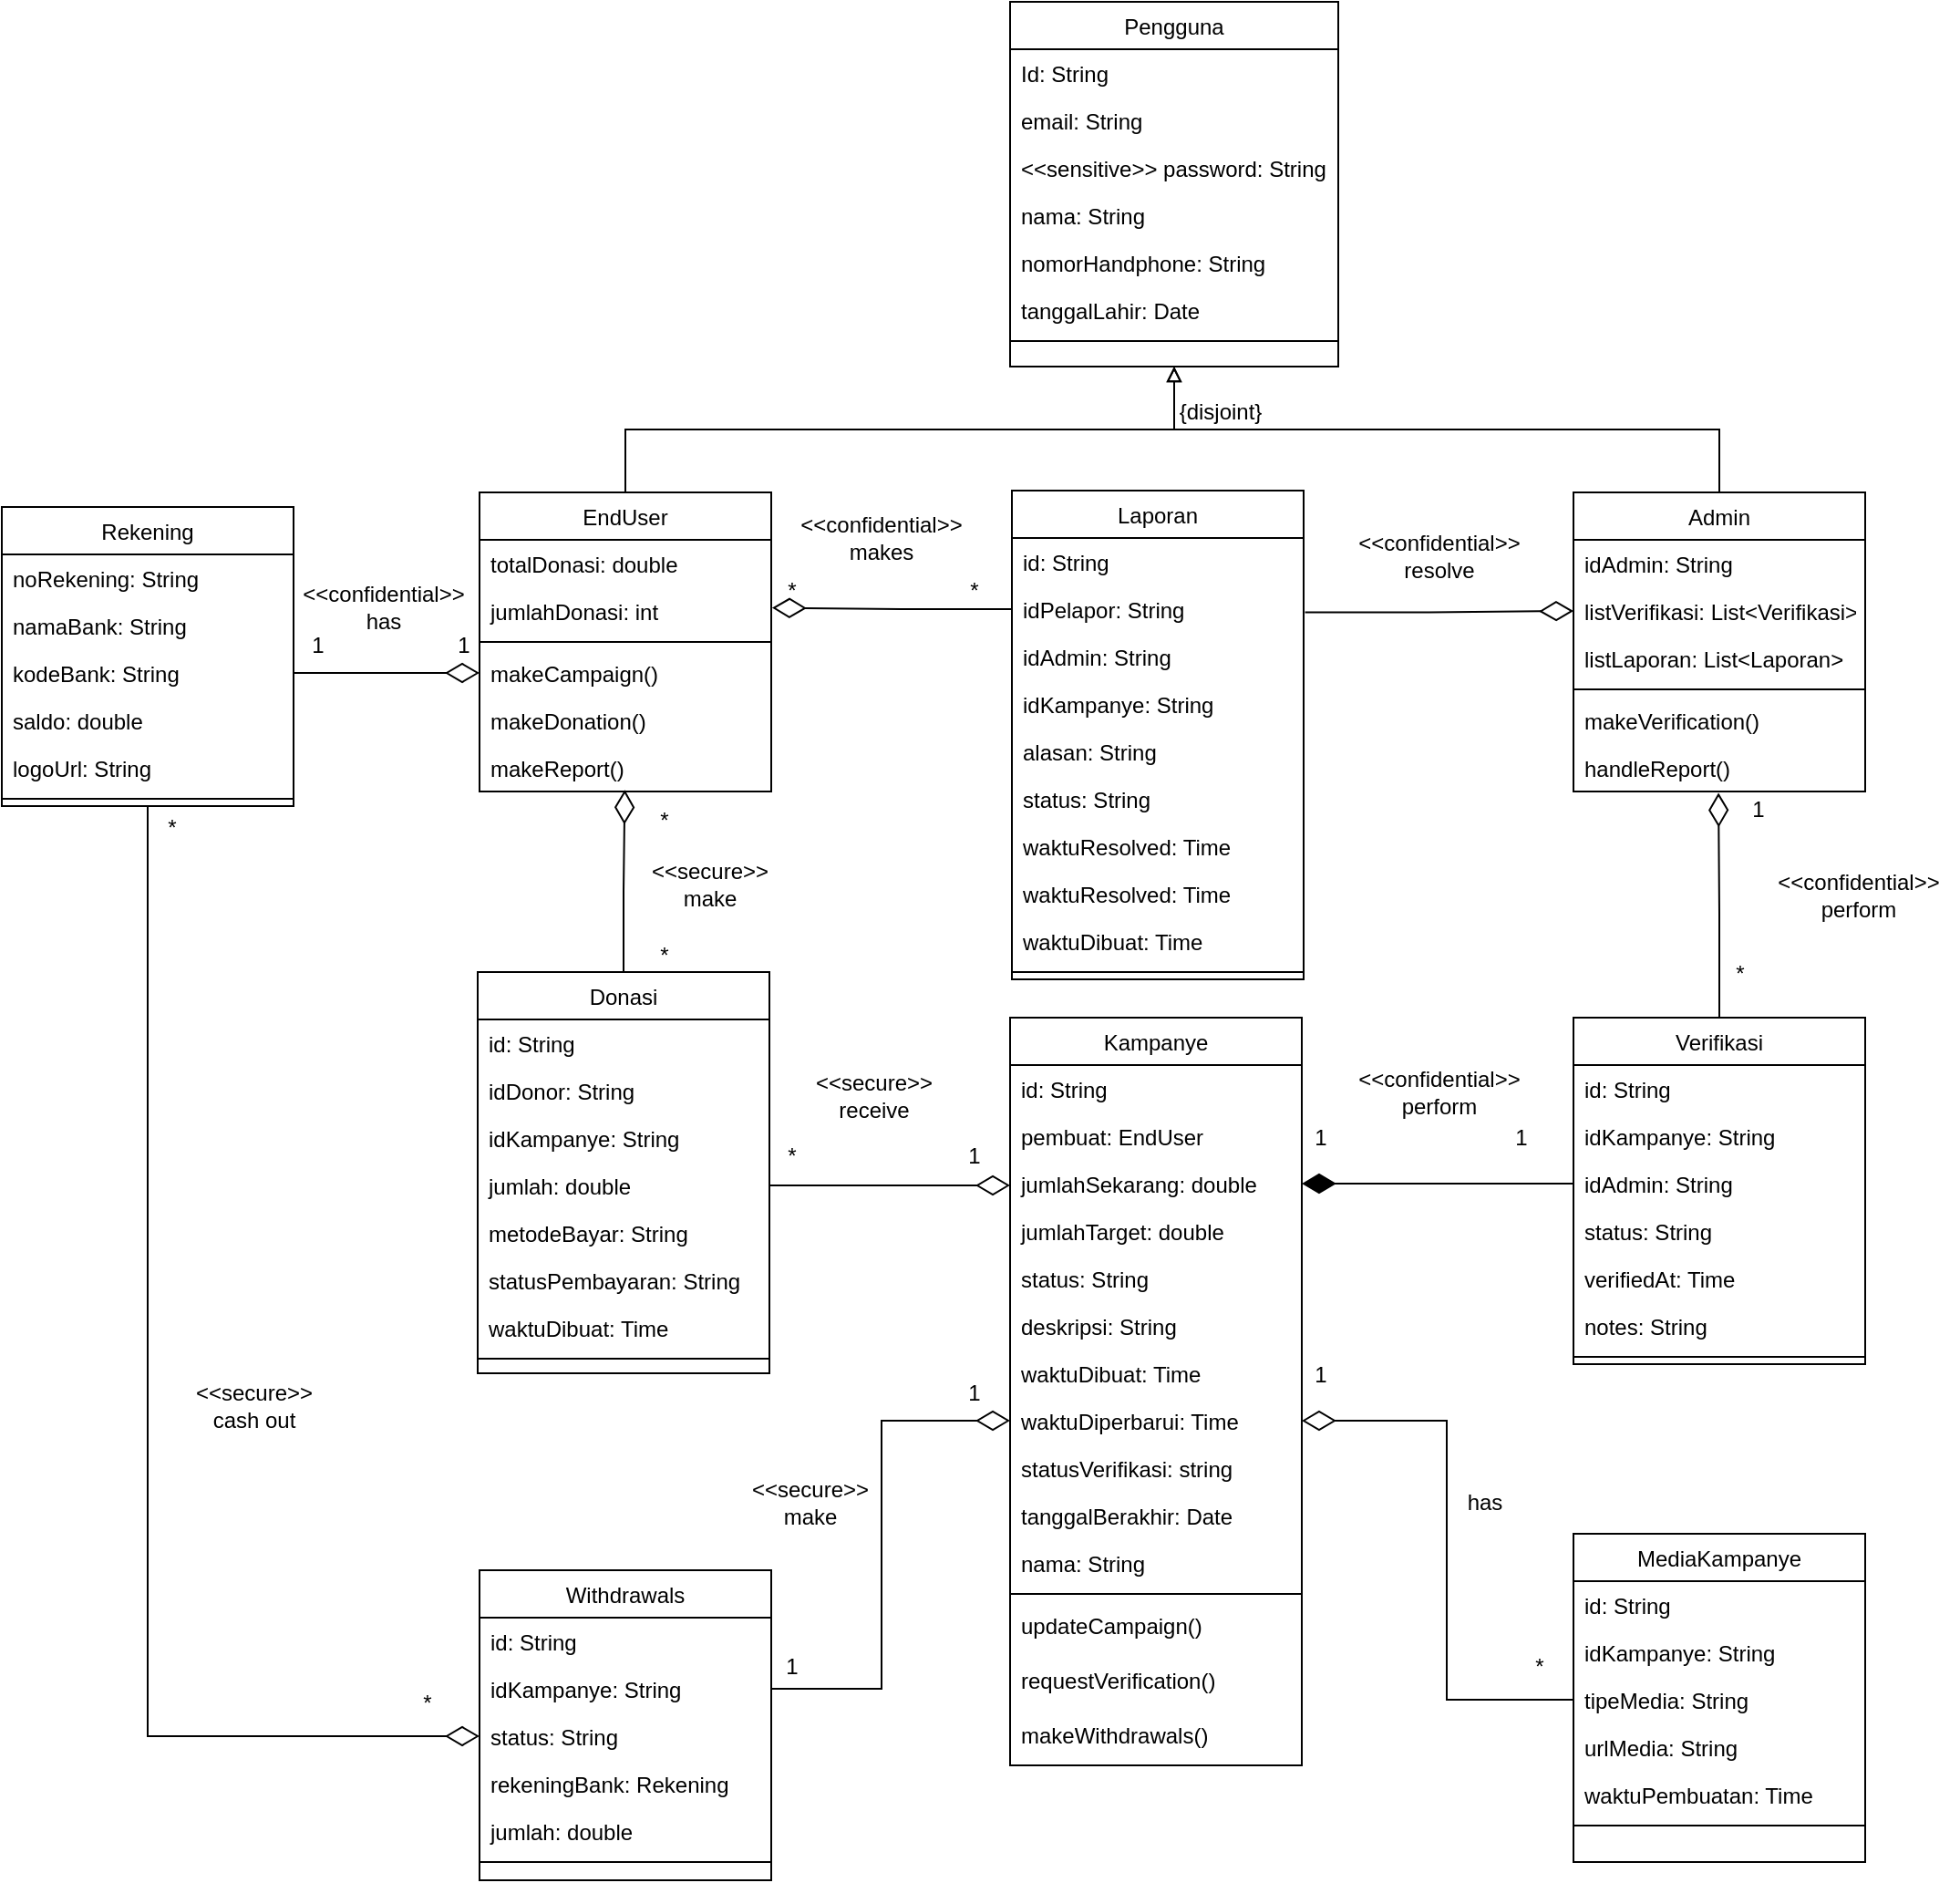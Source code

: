 <mxfile version="26.0.16">
  <diagram id="C5RBs43oDa-KdzZeNtuy" name="Page-1">
    <mxGraphModel dx="836" dy="483" grid="1" gridSize="10" guides="1" tooltips="1" connect="1" arrows="1" fold="1" page="1" pageScale="1" pageWidth="827" pageHeight="1169" math="0" shadow="0">
      <root>
        <mxCell id="WIyWlLk6GJQsqaUBKTNV-0" />
        <mxCell id="WIyWlLk6GJQsqaUBKTNV-1" parent="WIyWlLk6GJQsqaUBKTNV-0" />
        <mxCell id="zkfFHV4jXpPFQw0GAbJ--0" value="Pengguna" style="swimlane;fontStyle=0;align=center;verticalAlign=top;childLayout=stackLayout;horizontal=1;startSize=26;horizontalStack=0;resizeParent=1;resizeLast=0;collapsible=1;marginBottom=0;rounded=0;shadow=0;strokeWidth=1;" parent="WIyWlLk6GJQsqaUBKTNV-1" vertex="1">
          <mxGeometry x="730" y="60" width="180" height="200" as="geometry">
            <mxRectangle x="230" y="140" width="160" height="26" as="alternateBounds" />
          </mxGeometry>
        </mxCell>
        <mxCell id="zkfFHV4jXpPFQw0GAbJ--1" value="Id: String" style="text;align=left;verticalAlign=top;spacingLeft=4;spacingRight=4;overflow=hidden;rotatable=0;points=[[0,0.5],[1,0.5]];portConstraint=eastwest;" parent="zkfFHV4jXpPFQw0GAbJ--0" vertex="1">
          <mxGeometry y="26" width="180" height="26" as="geometry" />
        </mxCell>
        <mxCell id="zkfFHV4jXpPFQw0GAbJ--2" value="email: String" style="text;align=left;verticalAlign=top;spacingLeft=4;spacingRight=4;overflow=hidden;rotatable=0;points=[[0,0.5],[1,0.5]];portConstraint=eastwest;rounded=0;shadow=0;html=0;" parent="zkfFHV4jXpPFQw0GAbJ--0" vertex="1">
          <mxGeometry y="52" width="180" height="26" as="geometry" />
        </mxCell>
        <mxCell id="W11gWloC2pDR27S2d4ZD-0" value="&lt;&lt;sensitive&gt;&gt; password: String" style="text;align=left;verticalAlign=top;spacingLeft=4;spacingRight=4;overflow=hidden;rotatable=0;points=[[0,0.5],[1,0.5]];portConstraint=eastwest;rounded=0;shadow=0;html=0;" parent="zkfFHV4jXpPFQw0GAbJ--0" vertex="1">
          <mxGeometry y="78" width="180" height="26" as="geometry" />
        </mxCell>
        <mxCell id="W11gWloC2pDR27S2d4ZD-3" value="nama: String" style="text;align=left;verticalAlign=top;spacingLeft=4;spacingRight=4;overflow=hidden;rotatable=0;points=[[0,0.5],[1,0.5]];portConstraint=eastwest;rounded=0;shadow=0;html=0;" parent="zkfFHV4jXpPFQw0GAbJ--0" vertex="1">
          <mxGeometry y="104" width="180" height="26" as="geometry" />
        </mxCell>
        <mxCell id="zkfFHV4jXpPFQw0GAbJ--3" value="nomorHandphone: String" style="text;align=left;verticalAlign=top;spacingLeft=4;spacingRight=4;overflow=hidden;rotatable=0;points=[[0,0.5],[1,0.5]];portConstraint=eastwest;rounded=0;shadow=0;html=0;" parent="zkfFHV4jXpPFQw0GAbJ--0" vertex="1">
          <mxGeometry y="130" width="180" height="26" as="geometry" />
        </mxCell>
        <mxCell id="W11gWloC2pDR27S2d4ZD-4" value="tanggalLahir: Date" style="text;align=left;verticalAlign=top;spacingLeft=4;spacingRight=4;overflow=hidden;rotatable=0;points=[[0,0.5],[1,0.5]];portConstraint=eastwest;rounded=0;shadow=0;html=0;" parent="zkfFHV4jXpPFQw0GAbJ--0" vertex="1">
          <mxGeometry y="156" width="180" height="26" as="geometry" />
        </mxCell>
        <mxCell id="zkfFHV4jXpPFQw0GAbJ--4" value="" style="line;html=1;strokeWidth=1;align=left;verticalAlign=middle;spacingTop=-1;spacingLeft=3;spacingRight=3;rotatable=0;labelPosition=right;points=[];portConstraint=eastwest;" parent="zkfFHV4jXpPFQw0GAbJ--0" vertex="1">
          <mxGeometry y="182" width="180" height="8" as="geometry" />
        </mxCell>
        <mxCell id="zkfFHV4jXpPFQw0GAbJ--6" value="Donasi" style="swimlane;fontStyle=0;align=center;verticalAlign=top;childLayout=stackLayout;horizontal=1;startSize=26;horizontalStack=0;resizeParent=1;resizeLast=0;collapsible=1;marginBottom=0;rounded=0;shadow=0;strokeWidth=1;" parent="WIyWlLk6GJQsqaUBKTNV-1" vertex="1">
          <mxGeometry x="438" y="592" width="160" height="220" as="geometry">
            <mxRectangle x="130" y="380" width="160" height="26" as="alternateBounds" />
          </mxGeometry>
        </mxCell>
        <mxCell id="zkfFHV4jXpPFQw0GAbJ--7" value="id: String" style="text;align=left;verticalAlign=top;spacingLeft=4;spacingRight=4;overflow=hidden;rotatable=0;points=[[0,0.5],[1,0.5]];portConstraint=eastwest;" parent="zkfFHV4jXpPFQw0GAbJ--6" vertex="1">
          <mxGeometry y="26" width="160" height="26" as="geometry" />
        </mxCell>
        <mxCell id="W11gWloC2pDR27S2d4ZD-19" value="idDonor: String" style="text;align=left;verticalAlign=top;spacingLeft=4;spacingRight=4;overflow=hidden;rotatable=0;points=[[0,0.5],[1,0.5]];portConstraint=eastwest;" parent="zkfFHV4jXpPFQw0GAbJ--6" vertex="1">
          <mxGeometry y="52" width="160" height="26" as="geometry" />
        </mxCell>
        <mxCell id="W11gWloC2pDR27S2d4ZD-18" value="idKampanye: String" style="text;align=left;verticalAlign=top;spacingLeft=4;spacingRight=4;overflow=hidden;rotatable=0;points=[[0,0.5],[1,0.5]];portConstraint=eastwest;" parent="zkfFHV4jXpPFQw0GAbJ--6" vertex="1">
          <mxGeometry y="78" width="160" height="26" as="geometry" />
        </mxCell>
        <mxCell id="W11gWloC2pDR27S2d4ZD-17" value="jumlah: double" style="text;align=left;verticalAlign=top;spacingLeft=4;spacingRight=4;overflow=hidden;rotatable=0;points=[[0,0.5],[1,0.5]];portConstraint=eastwest;" parent="zkfFHV4jXpPFQw0GAbJ--6" vertex="1">
          <mxGeometry y="104" width="160" height="26" as="geometry" />
        </mxCell>
        <mxCell id="W11gWloC2pDR27S2d4ZD-16" value="metodeBayar: String" style="text;align=left;verticalAlign=top;spacingLeft=4;spacingRight=4;overflow=hidden;rotatable=0;points=[[0,0.5],[1,0.5]];portConstraint=eastwest;" parent="zkfFHV4jXpPFQw0GAbJ--6" vertex="1">
          <mxGeometry y="130" width="160" height="26" as="geometry" />
        </mxCell>
        <mxCell id="W11gWloC2pDR27S2d4ZD-15" value="statusPembayaran: String" style="text;align=left;verticalAlign=top;spacingLeft=4;spacingRight=4;overflow=hidden;rotatable=0;points=[[0,0.5],[1,0.5]];portConstraint=eastwest;" parent="zkfFHV4jXpPFQw0GAbJ--6" vertex="1">
          <mxGeometry y="156" width="160" height="26" as="geometry" />
        </mxCell>
        <mxCell id="W11gWloC2pDR27S2d4ZD-21" value="waktuDibuat: Time" style="text;align=left;verticalAlign=top;spacingLeft=4;spacingRight=4;overflow=hidden;rotatable=0;points=[[0,0.5],[1,0.5]];portConstraint=eastwest;" parent="zkfFHV4jXpPFQw0GAbJ--6" vertex="1">
          <mxGeometry y="182" width="160" height="26" as="geometry" />
        </mxCell>
        <mxCell id="zkfFHV4jXpPFQw0GAbJ--9" value="" style="line;html=1;strokeWidth=1;align=left;verticalAlign=middle;spacingTop=-1;spacingLeft=3;spacingRight=3;rotatable=0;labelPosition=right;points=[];portConstraint=eastwest;" parent="zkfFHV4jXpPFQw0GAbJ--6" vertex="1">
          <mxGeometry y="208" width="160" height="8" as="geometry" />
        </mxCell>
        <mxCell id="zkfFHV4jXpPFQw0GAbJ--13" value="MediaKampanye" style="swimlane;fontStyle=0;align=center;verticalAlign=top;childLayout=stackLayout;horizontal=1;startSize=26;horizontalStack=0;resizeParent=1;resizeLast=0;collapsible=1;marginBottom=0;rounded=0;shadow=0;strokeWidth=1;" parent="WIyWlLk6GJQsqaUBKTNV-1" vertex="1">
          <mxGeometry x="1039" y="900" width="160" height="180" as="geometry">
            <mxRectangle x="340" y="380" width="170" height="26" as="alternateBounds" />
          </mxGeometry>
        </mxCell>
        <mxCell id="zkfFHV4jXpPFQw0GAbJ--14" value="id: String" style="text;align=left;verticalAlign=top;spacingLeft=4;spacingRight=4;overflow=hidden;rotatable=0;points=[[0,0.5],[1,0.5]];portConstraint=eastwest;" parent="zkfFHV4jXpPFQw0GAbJ--13" vertex="1">
          <mxGeometry y="26" width="160" height="26" as="geometry" />
        </mxCell>
        <mxCell id="Jpe8M2atPtf28JF5sJ96-32" value="idKampanye: String" style="text;align=left;verticalAlign=top;spacingLeft=4;spacingRight=4;overflow=hidden;rotatable=0;points=[[0,0.5],[1,0.5]];portConstraint=eastwest;" vertex="1" parent="zkfFHV4jXpPFQw0GAbJ--13">
          <mxGeometry y="52" width="160" height="26" as="geometry" />
        </mxCell>
        <mxCell id="Jpe8M2atPtf28JF5sJ96-31" value="tipeMedia: String" style="text;align=left;verticalAlign=top;spacingLeft=4;spacingRight=4;overflow=hidden;rotatable=0;points=[[0,0.5],[1,0.5]];portConstraint=eastwest;" vertex="1" parent="zkfFHV4jXpPFQw0GAbJ--13">
          <mxGeometry y="78" width="160" height="26" as="geometry" />
        </mxCell>
        <mxCell id="Jpe8M2atPtf28JF5sJ96-30" value="urlMedia: String" style="text;align=left;verticalAlign=top;spacingLeft=4;spacingRight=4;overflow=hidden;rotatable=0;points=[[0,0.5],[1,0.5]];portConstraint=eastwest;" vertex="1" parent="zkfFHV4jXpPFQw0GAbJ--13">
          <mxGeometry y="104" width="160" height="26" as="geometry" />
        </mxCell>
        <mxCell id="Jpe8M2atPtf28JF5sJ96-33" value="waktuPembuatan: Time" style="text;align=left;verticalAlign=top;spacingLeft=4;spacingRight=4;overflow=hidden;rotatable=0;points=[[0,0.5],[1,0.5]];portConstraint=eastwest;" vertex="1" parent="zkfFHV4jXpPFQw0GAbJ--13">
          <mxGeometry y="130" width="160" height="26" as="geometry" />
        </mxCell>
        <mxCell id="zkfFHV4jXpPFQw0GAbJ--15" value="" style="line;html=1;strokeWidth=1;align=left;verticalAlign=middle;spacingTop=-1;spacingLeft=3;spacingRight=3;rotatable=0;labelPosition=right;points=[];portConstraint=eastwest;" parent="zkfFHV4jXpPFQw0GAbJ--13" vertex="1">
          <mxGeometry y="156" width="160" height="8" as="geometry" />
        </mxCell>
        <mxCell id="zkfFHV4jXpPFQw0GAbJ--17" value="Kampanye" style="swimlane;fontStyle=0;align=center;verticalAlign=top;childLayout=stackLayout;horizontal=1;startSize=26;horizontalStack=0;resizeParent=1;resizeLast=0;collapsible=1;marginBottom=0;rounded=0;shadow=0;strokeWidth=1;" parent="WIyWlLk6GJQsqaUBKTNV-1" vertex="1">
          <mxGeometry x="730" y="617" width="160" height="410" as="geometry">
            <mxRectangle x="550" y="140" width="160" height="26" as="alternateBounds" />
          </mxGeometry>
        </mxCell>
        <mxCell id="zkfFHV4jXpPFQw0GAbJ--18" value="id: String" style="text;align=left;verticalAlign=top;spacingLeft=4;spacingRight=4;overflow=hidden;rotatable=0;points=[[0,0.5],[1,0.5]];portConstraint=eastwest;" parent="zkfFHV4jXpPFQw0GAbJ--17" vertex="1">
          <mxGeometry y="26" width="160" height="26" as="geometry" />
        </mxCell>
        <mxCell id="zkfFHV4jXpPFQw0GAbJ--19" value="pembuat: EndUser" style="text;align=left;verticalAlign=top;spacingLeft=4;spacingRight=4;overflow=hidden;rotatable=0;points=[[0,0.5],[1,0.5]];portConstraint=eastwest;rounded=0;shadow=0;html=0;" parent="zkfFHV4jXpPFQw0GAbJ--17" vertex="1">
          <mxGeometry y="52" width="160" height="26" as="geometry" />
        </mxCell>
        <mxCell id="zkfFHV4jXpPFQw0GAbJ--20" value="jumlahSekarang: double" style="text;align=left;verticalAlign=top;spacingLeft=4;spacingRight=4;overflow=hidden;rotatable=0;points=[[0,0.5],[1,0.5]];portConstraint=eastwest;rounded=0;shadow=0;html=0;" parent="zkfFHV4jXpPFQw0GAbJ--17" vertex="1">
          <mxGeometry y="78" width="160" height="26" as="geometry" />
        </mxCell>
        <mxCell id="zkfFHV4jXpPFQw0GAbJ--21" value="jumlahTarget: double" style="text;align=left;verticalAlign=top;spacingLeft=4;spacingRight=4;overflow=hidden;rotatable=0;points=[[0,0.5],[1,0.5]];portConstraint=eastwest;rounded=0;shadow=0;html=0;" parent="zkfFHV4jXpPFQw0GAbJ--17" vertex="1">
          <mxGeometry y="104" width="160" height="26" as="geometry" />
        </mxCell>
        <mxCell id="zkfFHV4jXpPFQw0GAbJ--22" value="status: String" style="text;align=left;verticalAlign=top;spacingLeft=4;spacingRight=4;overflow=hidden;rotatable=0;points=[[0,0.5],[1,0.5]];portConstraint=eastwest;rounded=0;shadow=0;html=0;" parent="zkfFHV4jXpPFQw0GAbJ--17" vertex="1">
          <mxGeometry y="130" width="160" height="26" as="geometry" />
        </mxCell>
        <mxCell id="W11gWloC2pDR27S2d4ZD-11" value="deskripsi: String" style="text;align=left;verticalAlign=top;spacingLeft=4;spacingRight=4;overflow=hidden;rotatable=0;points=[[0,0.5],[1,0.5]];portConstraint=eastwest;rounded=0;shadow=0;html=0;" parent="zkfFHV4jXpPFQw0GAbJ--17" vertex="1">
          <mxGeometry y="156" width="160" height="26" as="geometry" />
        </mxCell>
        <mxCell id="W11gWloC2pDR27S2d4ZD-10" value="waktuDibuat: Time" style="text;align=left;verticalAlign=top;spacingLeft=4;spacingRight=4;overflow=hidden;rotatable=0;points=[[0,0.5],[1,0.5]];portConstraint=eastwest;rounded=0;shadow=0;html=0;" parent="zkfFHV4jXpPFQw0GAbJ--17" vertex="1">
          <mxGeometry y="182" width="160" height="26" as="geometry" />
        </mxCell>
        <mxCell id="W11gWloC2pDR27S2d4ZD-9" value="waktuDiperbarui: Time" style="text;align=left;verticalAlign=top;spacingLeft=4;spacingRight=4;overflow=hidden;rotatable=0;points=[[0,0.5],[1,0.5]];portConstraint=eastwest;rounded=0;shadow=0;html=0;" parent="zkfFHV4jXpPFQw0GAbJ--17" vertex="1">
          <mxGeometry y="208" width="160" height="26" as="geometry" />
        </mxCell>
        <mxCell id="W11gWloC2pDR27S2d4ZD-8" value="statusVerifikasi: string" style="text;align=left;verticalAlign=top;spacingLeft=4;spacingRight=4;overflow=hidden;rotatable=0;points=[[0,0.5],[1,0.5]];portConstraint=eastwest;rounded=0;shadow=0;html=0;" parent="zkfFHV4jXpPFQw0GAbJ--17" vertex="1">
          <mxGeometry y="234" width="160" height="26" as="geometry" />
        </mxCell>
        <mxCell id="W11gWloC2pDR27S2d4ZD-7" value="tanggalBerakhir: Date" style="text;align=left;verticalAlign=top;spacingLeft=4;spacingRight=4;overflow=hidden;rotatable=0;points=[[0,0.5],[1,0.5]];portConstraint=eastwest;rounded=0;shadow=0;html=0;" parent="zkfFHV4jXpPFQw0GAbJ--17" vertex="1">
          <mxGeometry y="260" width="160" height="26" as="geometry" />
        </mxCell>
        <mxCell id="W11gWloC2pDR27S2d4ZD-14" value="nama: String" style="text;align=left;verticalAlign=top;spacingLeft=4;spacingRight=4;overflow=hidden;rotatable=0;points=[[0,0.5],[1,0.5]];portConstraint=eastwest;rounded=0;shadow=0;html=0;" parent="zkfFHV4jXpPFQw0GAbJ--17" vertex="1">
          <mxGeometry y="286" width="160" height="26" as="geometry" />
        </mxCell>
        <mxCell id="zkfFHV4jXpPFQw0GAbJ--23" value="" style="line;html=1;strokeWidth=1;align=left;verticalAlign=middle;spacingTop=-1;spacingLeft=3;spacingRight=3;rotatable=0;labelPosition=right;points=[];portConstraint=eastwest;" parent="zkfFHV4jXpPFQw0GAbJ--17" vertex="1">
          <mxGeometry y="312" width="160" height="8" as="geometry" />
        </mxCell>
        <mxCell id="Jpe8M2atPtf28JF5sJ96-27" value="updateCampaign()" style="text;align=left;verticalAlign=top;spacingLeft=4;spacingRight=4;overflow=hidden;rotatable=0;points=[[0,0.5],[1,0.5]];portConstraint=eastwest;rounded=0;shadow=0;html=0;" vertex="1" parent="zkfFHV4jXpPFQw0GAbJ--17">
          <mxGeometry y="320" width="160" height="30" as="geometry" />
        </mxCell>
        <mxCell id="Jpe8M2atPtf28JF5sJ96-35" value="requestVerification()" style="text;align=left;verticalAlign=top;spacingLeft=4;spacingRight=4;overflow=hidden;rotatable=0;points=[[0,0.5],[1,0.5]];portConstraint=eastwest;rounded=0;shadow=0;html=0;" vertex="1" parent="zkfFHV4jXpPFQw0GAbJ--17">
          <mxGeometry y="350" width="160" height="30" as="geometry" />
        </mxCell>
        <mxCell id="Jpe8M2atPtf28JF5sJ96-37" value="makeWithdrawals()" style="text;align=left;verticalAlign=top;spacingLeft=4;spacingRight=4;overflow=hidden;rotatable=0;points=[[0,0.5],[1,0.5]];portConstraint=eastwest;rounded=0;shadow=0;html=0;" vertex="1" parent="zkfFHV4jXpPFQw0GAbJ--17">
          <mxGeometry y="380" width="160" height="30" as="geometry" />
        </mxCell>
        <mxCell id="8-90kRSlDzndkWrGnrJO-0" value="Laporan" style="swimlane;fontStyle=0;align=center;verticalAlign=top;childLayout=stackLayout;horizontal=1;startSize=26;horizontalStack=0;resizeParent=1;resizeLast=0;collapsible=1;marginBottom=0;rounded=0;shadow=0;strokeWidth=1;" parent="WIyWlLk6GJQsqaUBKTNV-1" vertex="1">
          <mxGeometry x="731" y="328" width="160" height="268" as="geometry">
            <mxRectangle x="340" y="380" width="170" height="26" as="alternateBounds" />
          </mxGeometry>
        </mxCell>
        <mxCell id="8-90kRSlDzndkWrGnrJO-1" value="id: String" style="text;align=left;verticalAlign=top;spacingLeft=4;spacingRight=4;overflow=hidden;rotatable=0;points=[[0,0.5],[1,0.5]];portConstraint=eastwest;" parent="8-90kRSlDzndkWrGnrJO-0" vertex="1">
          <mxGeometry y="26" width="160" height="26" as="geometry" />
        </mxCell>
        <mxCell id="Jpe8M2atPtf28JF5sJ96-24" value="idPelapor: String" style="text;align=left;verticalAlign=top;spacingLeft=4;spacingRight=4;overflow=hidden;rotatable=0;points=[[0,0.5],[1,0.5]];portConstraint=eastwest;" vertex="1" parent="8-90kRSlDzndkWrGnrJO-0">
          <mxGeometry y="52" width="160" height="26" as="geometry" />
        </mxCell>
        <mxCell id="Jpe8M2atPtf28JF5sJ96-23" value="idAdmin: String" style="text;align=left;verticalAlign=top;spacingLeft=4;spacingRight=4;overflow=hidden;rotatable=0;points=[[0,0.5],[1,0.5]];portConstraint=eastwest;" vertex="1" parent="8-90kRSlDzndkWrGnrJO-0">
          <mxGeometry y="78" width="160" height="26" as="geometry" />
        </mxCell>
        <mxCell id="Jpe8M2atPtf28JF5sJ96-22" value="idKampanye: String" style="text;align=left;verticalAlign=top;spacingLeft=4;spacingRight=4;overflow=hidden;rotatable=0;points=[[0,0.5],[1,0.5]];portConstraint=eastwest;" vertex="1" parent="8-90kRSlDzndkWrGnrJO-0">
          <mxGeometry y="104" width="160" height="26" as="geometry" />
        </mxCell>
        <mxCell id="Jpe8M2atPtf28JF5sJ96-18" value="alasan: String" style="text;align=left;verticalAlign=top;spacingLeft=4;spacingRight=4;overflow=hidden;rotatable=0;points=[[0,0.5],[1,0.5]];portConstraint=eastwest;" vertex="1" parent="8-90kRSlDzndkWrGnrJO-0">
          <mxGeometry y="130" width="160" height="26" as="geometry" />
        </mxCell>
        <mxCell id="Jpe8M2atPtf28JF5sJ96-21" value="status: String" style="text;align=left;verticalAlign=top;spacingLeft=4;spacingRight=4;overflow=hidden;rotatable=0;points=[[0,0.5],[1,0.5]];portConstraint=eastwest;" vertex="1" parent="8-90kRSlDzndkWrGnrJO-0">
          <mxGeometry y="156" width="160" height="26" as="geometry" />
        </mxCell>
        <mxCell id="Jpe8M2atPtf28JF5sJ96-78" value="waktuResolved: Time" style="text;align=left;verticalAlign=top;spacingLeft=4;spacingRight=4;overflow=hidden;rotatable=0;points=[[0,0.5],[1,0.5]];portConstraint=eastwest;" vertex="1" parent="8-90kRSlDzndkWrGnrJO-0">
          <mxGeometry y="182" width="160" height="26" as="geometry" />
        </mxCell>
        <mxCell id="Jpe8M2atPtf28JF5sJ96-20" value="waktuResolved: Time" style="text;align=left;verticalAlign=top;spacingLeft=4;spacingRight=4;overflow=hidden;rotatable=0;points=[[0,0.5],[1,0.5]];portConstraint=eastwest;" vertex="1" parent="8-90kRSlDzndkWrGnrJO-0">
          <mxGeometry y="208" width="160" height="26" as="geometry" />
        </mxCell>
        <mxCell id="Jpe8M2atPtf28JF5sJ96-19" value="waktuDibuat: Time" style="text;align=left;verticalAlign=top;spacingLeft=4;spacingRight=4;overflow=hidden;rotatable=0;points=[[0,0.5],[1,0.5]];portConstraint=eastwest;" vertex="1" parent="8-90kRSlDzndkWrGnrJO-0">
          <mxGeometry y="234" width="160" height="26" as="geometry" />
        </mxCell>
        <mxCell id="8-90kRSlDzndkWrGnrJO-2" value="" style="line;html=1;strokeWidth=1;align=left;verticalAlign=middle;spacingTop=-1;spacingLeft=3;spacingRight=3;rotatable=0;labelPosition=right;points=[];portConstraint=eastwest;" parent="8-90kRSlDzndkWrGnrJO-0" vertex="1">
          <mxGeometry y="260" width="160" height="8" as="geometry" />
        </mxCell>
        <mxCell id="8-90kRSlDzndkWrGnrJO-6" value="Rekening" style="swimlane;fontStyle=0;align=center;verticalAlign=top;childLayout=stackLayout;horizontal=1;startSize=26;horizontalStack=0;resizeParent=1;resizeLast=0;collapsible=1;marginBottom=0;rounded=0;shadow=0;strokeWidth=1;" parent="WIyWlLk6GJQsqaUBKTNV-1" vertex="1">
          <mxGeometry x="177" y="337" width="160" height="164" as="geometry">
            <mxRectangle x="340" y="380" width="170" height="26" as="alternateBounds" />
          </mxGeometry>
        </mxCell>
        <mxCell id="8-90kRSlDzndkWrGnrJO-7" value="noRekening: String" style="text;align=left;verticalAlign=top;spacingLeft=4;spacingRight=4;overflow=hidden;rotatable=0;points=[[0,0.5],[1,0.5]];portConstraint=eastwest;" parent="8-90kRSlDzndkWrGnrJO-6" vertex="1">
          <mxGeometry y="26" width="160" height="26" as="geometry" />
        </mxCell>
        <mxCell id="Jpe8M2atPtf28JF5sJ96-51" value="namaBank: String" style="text;align=left;verticalAlign=top;spacingLeft=4;spacingRight=4;overflow=hidden;rotatable=0;points=[[0,0.5],[1,0.5]];portConstraint=eastwest;" vertex="1" parent="8-90kRSlDzndkWrGnrJO-6">
          <mxGeometry y="52" width="160" height="26" as="geometry" />
        </mxCell>
        <mxCell id="Jpe8M2atPtf28JF5sJ96-50" value="kodeBank: String" style="text;align=left;verticalAlign=top;spacingLeft=4;spacingRight=4;overflow=hidden;rotatable=0;points=[[0,0.5],[1,0.5]];portConstraint=eastwest;" vertex="1" parent="8-90kRSlDzndkWrGnrJO-6">
          <mxGeometry y="78" width="160" height="26" as="geometry" />
        </mxCell>
        <mxCell id="Jpe8M2atPtf28JF5sJ96-89" value="saldo: double" style="text;align=left;verticalAlign=top;spacingLeft=4;spacingRight=4;overflow=hidden;rotatable=0;points=[[0,0.5],[1,0.5]];portConstraint=eastwest;" vertex="1" parent="8-90kRSlDzndkWrGnrJO-6">
          <mxGeometry y="104" width="160" height="26" as="geometry" />
        </mxCell>
        <mxCell id="Jpe8M2atPtf28JF5sJ96-52" value="logoUrl: String" style="text;align=left;verticalAlign=top;spacingLeft=4;spacingRight=4;overflow=hidden;rotatable=0;points=[[0,0.5],[1,0.5]];portConstraint=eastwest;" vertex="1" parent="8-90kRSlDzndkWrGnrJO-6">
          <mxGeometry y="130" width="160" height="26" as="geometry" />
        </mxCell>
        <mxCell id="8-90kRSlDzndkWrGnrJO-8" value="" style="line;html=1;strokeWidth=1;align=left;verticalAlign=middle;spacingTop=-1;spacingLeft=3;spacingRight=3;rotatable=0;labelPosition=right;points=[];portConstraint=eastwest;" parent="8-90kRSlDzndkWrGnrJO-6" vertex="1">
          <mxGeometry y="156" width="160" height="8" as="geometry" />
        </mxCell>
        <mxCell id="Jpe8M2atPtf28JF5sJ96-53" style="edgeStyle=orthogonalEdgeStyle;rounded=0;orthogonalLoop=1;jettySize=auto;html=1;exitX=0.5;exitY=0;exitDx=0;exitDy=0;entryX=0.5;entryY=1;entryDx=0;entryDy=0;endArrow=block;endFill=0;" edge="1" parent="WIyWlLk6GJQsqaUBKTNV-1" source="Jpe8M2atPtf28JF5sJ96-1" target="zkfFHV4jXpPFQw0GAbJ--0">
          <mxGeometry relative="1" as="geometry" />
        </mxCell>
        <mxCell id="Jpe8M2atPtf28JF5sJ96-1" value="EndUser" style="swimlane;fontStyle=0;align=center;verticalAlign=top;childLayout=stackLayout;horizontal=1;startSize=26;horizontalStack=0;resizeParent=1;resizeLast=0;collapsible=1;marginBottom=0;rounded=0;shadow=0;strokeWidth=1;" vertex="1" parent="WIyWlLk6GJQsqaUBKTNV-1">
          <mxGeometry x="439" y="329" width="160" height="164" as="geometry">
            <mxRectangle x="230" y="140" width="160" height="26" as="alternateBounds" />
          </mxGeometry>
        </mxCell>
        <mxCell id="Jpe8M2atPtf28JF5sJ96-2" value="totalDonasi: double" style="text;align=left;verticalAlign=top;spacingLeft=4;spacingRight=4;overflow=hidden;rotatable=0;points=[[0,0.5],[1,0.5]];portConstraint=eastwest;" vertex="1" parent="Jpe8M2atPtf28JF5sJ96-1">
          <mxGeometry y="26" width="160" height="26" as="geometry" />
        </mxCell>
        <mxCell id="Jpe8M2atPtf28JF5sJ96-3" value="jumlahDonasi: int" style="text;align=left;verticalAlign=top;spacingLeft=4;spacingRight=4;overflow=hidden;rotatable=0;points=[[0,0.5],[1,0.5]];portConstraint=eastwest;rounded=0;shadow=0;html=0;" vertex="1" parent="Jpe8M2atPtf28JF5sJ96-1">
          <mxGeometry y="52" width="160" height="26" as="geometry" />
        </mxCell>
        <mxCell id="Jpe8M2atPtf28JF5sJ96-8" value="" style="line;html=1;strokeWidth=1;align=left;verticalAlign=middle;spacingTop=-1;spacingLeft=3;spacingRight=3;rotatable=0;labelPosition=right;points=[];portConstraint=eastwest;" vertex="1" parent="Jpe8M2atPtf28JF5sJ96-1">
          <mxGeometry y="78" width="160" height="8" as="geometry" />
        </mxCell>
        <mxCell id="Jpe8M2atPtf28JF5sJ96-9" value="makeCampaign()&#xa;" style="text;align=left;verticalAlign=top;spacingLeft=4;spacingRight=4;overflow=hidden;rotatable=0;points=[[0,0.5],[1,0.5]];portConstraint=eastwest;" vertex="1" parent="Jpe8M2atPtf28JF5sJ96-1">
          <mxGeometry y="86" width="160" height="26" as="geometry" />
        </mxCell>
        <mxCell id="Jpe8M2atPtf28JF5sJ96-10" value="makeDonation()" style="text;align=left;verticalAlign=top;spacingLeft=4;spacingRight=4;overflow=hidden;rotatable=0;points=[[0,0.5],[1,0.5]];portConstraint=eastwest;" vertex="1" parent="Jpe8M2atPtf28JF5sJ96-1">
          <mxGeometry y="112" width="160" height="26" as="geometry" />
        </mxCell>
        <mxCell id="Jpe8M2atPtf28JF5sJ96-29" value="makeReport()" style="text;align=left;verticalAlign=top;spacingLeft=4;spacingRight=4;overflow=hidden;rotatable=0;points=[[0,0.5],[1,0.5]];portConstraint=eastwest;" vertex="1" parent="Jpe8M2atPtf28JF5sJ96-1">
          <mxGeometry y="138" width="160" height="26" as="geometry" />
        </mxCell>
        <mxCell id="Jpe8M2atPtf28JF5sJ96-54" style="edgeStyle=orthogonalEdgeStyle;rounded=0;orthogonalLoop=1;jettySize=auto;html=1;exitX=0.5;exitY=0;exitDx=0;exitDy=0;endArrow=block;endFill=0;entryX=0.5;entryY=1;entryDx=0;entryDy=0;" edge="1" parent="WIyWlLk6GJQsqaUBKTNV-1" source="Jpe8M2atPtf28JF5sJ96-11" target="zkfFHV4jXpPFQw0GAbJ--0">
          <mxGeometry relative="1" as="geometry">
            <mxPoint x="810.0" y="260" as="targetPoint" />
          </mxGeometry>
        </mxCell>
        <mxCell id="Jpe8M2atPtf28JF5sJ96-11" value="Admin" style="swimlane;fontStyle=0;align=center;verticalAlign=top;childLayout=stackLayout;horizontal=1;startSize=26;horizontalStack=0;resizeParent=1;resizeLast=0;collapsible=1;marginBottom=0;rounded=0;shadow=0;strokeWidth=1;" vertex="1" parent="WIyWlLk6GJQsqaUBKTNV-1">
          <mxGeometry x="1039" y="329" width="160" height="164" as="geometry">
            <mxRectangle x="230" y="140" width="160" height="26" as="alternateBounds" />
          </mxGeometry>
        </mxCell>
        <mxCell id="Jpe8M2atPtf28JF5sJ96-12" value="idAdmin: String" style="text;align=left;verticalAlign=top;spacingLeft=4;spacingRight=4;overflow=hidden;rotatable=0;points=[[0,0.5],[1,0.5]];portConstraint=eastwest;" vertex="1" parent="Jpe8M2atPtf28JF5sJ96-11">
          <mxGeometry y="26" width="160" height="26" as="geometry" />
        </mxCell>
        <mxCell id="Jpe8M2atPtf28JF5sJ96-13" value="listVerifikasi: List&lt;Verifikasi&gt;" style="text;align=left;verticalAlign=top;spacingLeft=4;spacingRight=4;overflow=hidden;rotatable=0;points=[[0,0.5],[1,0.5]];portConstraint=eastwest;rounded=0;shadow=0;html=0;" vertex="1" parent="Jpe8M2atPtf28JF5sJ96-11">
          <mxGeometry y="52" width="160" height="26" as="geometry" />
        </mxCell>
        <mxCell id="Jpe8M2atPtf28JF5sJ96-17" value="listLaporan: List&lt;Laporan&gt;" style="text;align=left;verticalAlign=top;spacingLeft=4;spacingRight=4;overflow=hidden;rotatable=0;points=[[0,0.5],[1,0.5]];portConstraint=eastwest;rounded=0;shadow=0;html=0;" vertex="1" parent="Jpe8M2atPtf28JF5sJ96-11">
          <mxGeometry y="78" width="160" height="26" as="geometry" />
        </mxCell>
        <mxCell id="Jpe8M2atPtf28JF5sJ96-14" value="" style="line;html=1;strokeWidth=1;align=left;verticalAlign=middle;spacingTop=-1;spacingLeft=3;spacingRight=3;rotatable=0;labelPosition=right;points=[];portConstraint=eastwest;" vertex="1" parent="Jpe8M2atPtf28JF5sJ96-11">
          <mxGeometry y="104" width="160" height="8" as="geometry" />
        </mxCell>
        <mxCell id="Jpe8M2atPtf28JF5sJ96-15" value="makeVerification()&#xa;" style="text;align=left;verticalAlign=top;spacingLeft=4;spacingRight=4;overflow=hidden;rotatable=0;points=[[0,0.5],[1,0.5]];portConstraint=eastwest;" vertex="1" parent="Jpe8M2atPtf28JF5sJ96-11">
          <mxGeometry y="112" width="160" height="26" as="geometry" />
        </mxCell>
        <mxCell id="Jpe8M2atPtf28JF5sJ96-16" value="handleReport()" style="text;align=left;verticalAlign=top;spacingLeft=4;spacingRight=4;overflow=hidden;rotatable=0;points=[[0,0.5],[1,0.5]];portConstraint=eastwest;" vertex="1" parent="Jpe8M2atPtf28JF5sJ96-11">
          <mxGeometry y="138" width="160" height="26" as="geometry" />
        </mxCell>
        <mxCell id="Jpe8M2atPtf28JF5sJ96-38" value="Withdrawals" style="swimlane;fontStyle=0;align=center;verticalAlign=top;childLayout=stackLayout;horizontal=1;startSize=26;horizontalStack=0;resizeParent=1;resizeLast=0;collapsible=1;marginBottom=0;rounded=0;shadow=0;strokeWidth=1;" vertex="1" parent="WIyWlLk6GJQsqaUBKTNV-1">
          <mxGeometry x="439" y="920" width="160" height="170" as="geometry">
            <mxRectangle x="340" y="380" width="170" height="26" as="alternateBounds" />
          </mxGeometry>
        </mxCell>
        <mxCell id="Jpe8M2atPtf28JF5sJ96-39" value="id: String" style="text;align=left;verticalAlign=top;spacingLeft=4;spacingRight=4;overflow=hidden;rotatable=0;points=[[0,0.5],[1,0.5]];portConstraint=eastwest;" vertex="1" parent="Jpe8M2atPtf28JF5sJ96-38">
          <mxGeometry y="26" width="160" height="26" as="geometry" />
        </mxCell>
        <mxCell id="Jpe8M2atPtf28JF5sJ96-40" value="idKampanye: String" style="text;align=left;verticalAlign=top;spacingLeft=4;spacingRight=4;overflow=hidden;rotatable=0;points=[[0,0.5],[1,0.5]];portConstraint=eastwest;" vertex="1" parent="Jpe8M2atPtf28JF5sJ96-38">
          <mxGeometry y="52" width="160" height="26" as="geometry" />
        </mxCell>
        <mxCell id="Jpe8M2atPtf28JF5sJ96-41" value="status: String" style="text;align=left;verticalAlign=top;spacingLeft=4;spacingRight=4;overflow=hidden;rotatable=0;points=[[0,0.5],[1,0.5]];portConstraint=eastwest;" vertex="1" parent="Jpe8M2atPtf28JF5sJ96-38">
          <mxGeometry y="78" width="160" height="26" as="geometry" />
        </mxCell>
        <mxCell id="Jpe8M2atPtf28JF5sJ96-43" value="rekeningBank: Rekening" style="text;align=left;verticalAlign=top;spacingLeft=4;spacingRight=4;overflow=hidden;rotatable=0;points=[[0,0.5],[1,0.5]];portConstraint=eastwest;" vertex="1" parent="Jpe8M2atPtf28JF5sJ96-38">
          <mxGeometry y="104" width="160" height="26" as="geometry" />
        </mxCell>
        <mxCell id="Jpe8M2atPtf28JF5sJ96-42" value="jumlah: double" style="text;align=left;verticalAlign=top;spacingLeft=4;spacingRight=4;overflow=hidden;rotatable=0;points=[[0,0.5],[1,0.5]];portConstraint=eastwest;" vertex="1" parent="Jpe8M2atPtf28JF5sJ96-38">
          <mxGeometry y="130" width="160" height="26" as="geometry" />
        </mxCell>
        <mxCell id="Jpe8M2atPtf28JF5sJ96-45" value="" style="line;html=1;strokeWidth=1;align=left;verticalAlign=middle;spacingTop=-1;spacingLeft=3;spacingRight=3;rotatable=0;labelPosition=right;points=[];portConstraint=eastwest;" vertex="1" parent="Jpe8M2atPtf28JF5sJ96-38">
          <mxGeometry y="156" width="160" height="8" as="geometry" />
        </mxCell>
        <mxCell id="Jpe8M2atPtf28JF5sJ96-55" value="Verifikasi" style="swimlane;fontStyle=0;align=center;verticalAlign=top;childLayout=stackLayout;horizontal=1;startSize=26;horizontalStack=0;resizeParent=1;resizeLast=0;collapsible=1;marginBottom=0;rounded=0;shadow=0;strokeWidth=1;" vertex="1" parent="WIyWlLk6GJQsqaUBKTNV-1">
          <mxGeometry x="1039" y="617" width="160" height="190" as="geometry">
            <mxRectangle x="340" y="380" width="170" height="26" as="alternateBounds" />
          </mxGeometry>
        </mxCell>
        <mxCell id="Jpe8M2atPtf28JF5sJ96-56" value="id: String" style="text;align=left;verticalAlign=top;spacingLeft=4;spacingRight=4;overflow=hidden;rotatable=0;points=[[0,0.5],[1,0.5]];portConstraint=eastwest;" vertex="1" parent="Jpe8M2atPtf28JF5sJ96-55">
          <mxGeometry y="26" width="160" height="26" as="geometry" />
        </mxCell>
        <mxCell id="Jpe8M2atPtf28JF5sJ96-57" value="idKampanye: String" style="text;align=left;verticalAlign=top;spacingLeft=4;spacingRight=4;overflow=hidden;rotatable=0;points=[[0,0.5],[1,0.5]];portConstraint=eastwest;" vertex="1" parent="Jpe8M2atPtf28JF5sJ96-55">
          <mxGeometry y="52" width="160" height="26" as="geometry" />
        </mxCell>
        <mxCell id="Jpe8M2atPtf28JF5sJ96-58" value="idAdmin: String" style="text;align=left;verticalAlign=top;spacingLeft=4;spacingRight=4;overflow=hidden;rotatable=0;points=[[0,0.5],[1,0.5]];portConstraint=eastwest;" vertex="1" parent="Jpe8M2atPtf28JF5sJ96-55">
          <mxGeometry y="78" width="160" height="26" as="geometry" />
        </mxCell>
        <mxCell id="Jpe8M2atPtf28JF5sJ96-59" value="status: String" style="text;align=left;verticalAlign=top;spacingLeft=4;spacingRight=4;overflow=hidden;rotatable=0;points=[[0,0.5],[1,0.5]];portConstraint=eastwest;" vertex="1" parent="Jpe8M2atPtf28JF5sJ96-55">
          <mxGeometry y="104" width="160" height="26" as="geometry" />
        </mxCell>
        <mxCell id="Jpe8M2atPtf28JF5sJ96-61" value="verifiedAt: Time" style="text;align=left;verticalAlign=top;spacingLeft=4;spacingRight=4;overflow=hidden;rotatable=0;points=[[0,0.5],[1,0.5]];portConstraint=eastwest;" vertex="1" parent="Jpe8M2atPtf28JF5sJ96-55">
          <mxGeometry y="130" width="160" height="26" as="geometry" />
        </mxCell>
        <mxCell id="Jpe8M2atPtf28JF5sJ96-60" value="notes: String" style="text;align=left;verticalAlign=top;spacingLeft=4;spacingRight=4;overflow=hidden;rotatable=0;points=[[0,0.5],[1,0.5]];portConstraint=eastwest;" vertex="1" parent="Jpe8M2atPtf28JF5sJ96-55">
          <mxGeometry y="156" width="160" height="26" as="geometry" />
        </mxCell>
        <mxCell id="Jpe8M2atPtf28JF5sJ96-62" value="" style="line;html=1;strokeWidth=1;align=left;verticalAlign=middle;spacingTop=-1;spacingLeft=3;spacingRight=3;rotatable=0;labelPosition=right;points=[];portConstraint=eastwest;" vertex="1" parent="Jpe8M2atPtf28JF5sJ96-55">
          <mxGeometry y="182" width="160" height="8" as="geometry" />
        </mxCell>
        <mxCell id="Jpe8M2atPtf28JF5sJ96-64" value="{disjoint}" style="text;html=1;align=center;verticalAlign=middle;resizable=0;points=[];autosize=1;strokeColor=none;fillColor=none;" vertex="1" parent="WIyWlLk6GJQsqaUBKTNV-1">
          <mxGeometry x="810" y="270" width="70" height="30" as="geometry" />
        </mxCell>
        <mxCell id="Jpe8M2atPtf28JF5sJ96-68" style="edgeStyle=orthogonalEdgeStyle;rounded=0;orthogonalLoop=1;jettySize=auto;html=1;exitX=0.5;exitY=0;exitDx=0;exitDy=0;entryX=0.497;entryY=1.027;entryDx=0;entryDy=0;entryPerimeter=0;endArrow=diamondThin;endFill=0;endSize=16;" edge="1" parent="WIyWlLk6GJQsqaUBKTNV-1" source="Jpe8M2atPtf28JF5sJ96-55" target="Jpe8M2atPtf28JF5sJ96-16">
          <mxGeometry relative="1" as="geometry" />
        </mxCell>
        <mxCell id="Jpe8M2atPtf28JF5sJ96-72" style="edgeStyle=orthogonalEdgeStyle;rounded=0;orthogonalLoop=1;jettySize=auto;html=1;exitX=0;exitY=0.5;exitDx=0;exitDy=0;entryX=1;entryY=0.5;entryDx=0;entryDy=0;endArrow=diamondThin;endFill=1;endSize=16;" edge="1" parent="WIyWlLk6GJQsqaUBKTNV-1" source="Jpe8M2atPtf28JF5sJ96-58" target="zkfFHV4jXpPFQw0GAbJ--20">
          <mxGeometry relative="1" as="geometry" />
        </mxCell>
        <mxCell id="Jpe8M2atPtf28JF5sJ96-73" style="edgeStyle=orthogonalEdgeStyle;rounded=0;orthogonalLoop=1;jettySize=auto;html=1;exitX=0.5;exitY=0;exitDx=0;exitDy=0;entryX=0.498;entryY=0.968;entryDx=0;entryDy=0;entryPerimeter=0;endArrow=diamondThin;endFill=0;endSize=16;" edge="1" parent="WIyWlLk6GJQsqaUBKTNV-1" source="zkfFHV4jXpPFQw0GAbJ--6" target="Jpe8M2atPtf28JF5sJ96-29">
          <mxGeometry relative="1" as="geometry" />
        </mxCell>
        <mxCell id="Jpe8M2atPtf28JF5sJ96-74" style="edgeStyle=orthogonalEdgeStyle;rounded=0;orthogonalLoop=1;jettySize=auto;html=1;exitX=1;exitY=0.5;exitDx=0;exitDy=0;endArrow=diamondThin;endFill=0;endSize=16;" edge="1" parent="WIyWlLk6GJQsqaUBKTNV-1" source="W11gWloC2pDR27S2d4ZD-17">
          <mxGeometry relative="1" as="geometry">
            <mxPoint x="730.0" y="709" as="targetPoint" />
          </mxGeometry>
        </mxCell>
        <mxCell id="Jpe8M2atPtf28JF5sJ96-77" style="edgeStyle=orthogonalEdgeStyle;rounded=0;orthogonalLoop=1;jettySize=auto;html=1;exitX=0.5;exitY=1;exitDx=0;exitDy=0;entryX=0;entryY=0.5;entryDx=0;entryDy=0;endArrow=diamondThin;endFill=0;strokeColor=default;endSize=16;" edge="1" parent="WIyWlLk6GJQsqaUBKTNV-1" source="8-90kRSlDzndkWrGnrJO-6" target="Jpe8M2atPtf28JF5sJ96-41">
          <mxGeometry relative="1" as="geometry">
            <mxPoint x="300" y="1011" as="sourcePoint" />
          </mxGeometry>
        </mxCell>
        <mxCell id="Jpe8M2atPtf28JF5sJ96-79" value="&lt;div&gt;&amp;lt;&amp;lt;secure&amp;gt;&amp;gt;&lt;/div&gt;make" style="text;html=1;align=center;verticalAlign=middle;resizable=0;points=[];autosize=1;strokeColor=none;fillColor=none;" vertex="1" parent="WIyWlLk6GJQsqaUBKTNV-1">
          <mxGeometry x="520" y="524" width="90" height="40" as="geometry" />
        </mxCell>
        <mxCell id="Jpe8M2atPtf28JF5sJ96-80" value="*" style="text;html=1;align=center;verticalAlign=middle;resizable=0;points=[];autosize=1;strokeColor=none;fillColor=none;" vertex="1" parent="WIyWlLk6GJQsqaUBKTNV-1">
          <mxGeometry x="525" y="494" width="30" height="30" as="geometry" />
        </mxCell>
        <mxCell id="Jpe8M2atPtf28JF5sJ96-81" value="*" style="text;html=1;align=center;verticalAlign=middle;resizable=0;points=[];autosize=1;strokeColor=none;fillColor=none;" vertex="1" parent="WIyWlLk6GJQsqaUBKTNV-1">
          <mxGeometry x="525" y="568" width="30" height="30" as="geometry" />
        </mxCell>
        <mxCell id="Jpe8M2atPtf28JF5sJ96-76" style="edgeStyle=orthogonalEdgeStyle;rounded=0;orthogonalLoop=1;jettySize=auto;html=1;exitX=1;exitY=0.5;exitDx=0;exitDy=0;entryX=0;entryY=0.5;entryDx=0;entryDy=0;endArrow=diamondThin;endFill=0;endSize=16;" edge="1" parent="WIyWlLk6GJQsqaUBKTNV-1" source="Jpe8M2atPtf28JF5sJ96-40" target="W11gWloC2pDR27S2d4ZD-9">
          <mxGeometry relative="1" as="geometry" />
        </mxCell>
        <mxCell id="Jpe8M2atPtf28JF5sJ96-70" style="edgeStyle=orthogonalEdgeStyle;rounded=0;orthogonalLoop=1;jettySize=auto;html=1;exitX=0;exitY=0.5;exitDx=0;exitDy=0;entryX=1;entryY=0.5;entryDx=0;entryDy=0;endArrow=diamondThin;endFill=0;endSize=16;" edge="1" parent="WIyWlLk6GJQsqaUBKTNV-1" source="Jpe8M2atPtf28JF5sJ96-31" target="W11gWloC2pDR27S2d4ZD-9">
          <mxGeometry relative="1" as="geometry" />
        </mxCell>
        <mxCell id="Jpe8M2atPtf28JF5sJ96-82" value="&amp;lt;&amp;lt;secure&amp;gt;&amp;gt;&lt;div&gt;make&lt;/div&gt;" style="text;html=1;align=center;verticalAlign=middle;resizable=0;points=[];autosize=1;strokeColor=none;fillColor=none;" vertex="1" parent="WIyWlLk6GJQsqaUBKTNV-1">
          <mxGeometry x="575" y="863" width="90" height="40" as="geometry" />
        </mxCell>
        <mxCell id="Jpe8M2atPtf28JF5sJ96-83" value="1" style="text;html=1;align=center;verticalAlign=middle;resizable=0;points=[];autosize=1;strokeColor=none;fillColor=none;" vertex="1" parent="WIyWlLk6GJQsqaUBKTNV-1">
          <mxGeometry x="695" y="808" width="30" height="30" as="geometry" />
        </mxCell>
        <mxCell id="Jpe8M2atPtf28JF5sJ96-84" value="1" style="text;html=1;align=center;verticalAlign=middle;resizable=0;points=[];autosize=1;strokeColor=none;fillColor=none;" vertex="1" parent="WIyWlLk6GJQsqaUBKTNV-1">
          <mxGeometry x="595" y="958" width="30" height="30" as="geometry" />
        </mxCell>
        <mxCell id="Jpe8M2atPtf28JF5sJ96-85" value="&amp;lt;&amp;lt;secure&amp;gt;&amp;gt;&lt;div&gt;receive&lt;/div&gt;" style="text;html=1;align=center;verticalAlign=middle;resizable=0;points=[];autosize=1;strokeColor=none;fillColor=none;" vertex="1" parent="WIyWlLk6GJQsqaUBKTNV-1">
          <mxGeometry x="610" y="640" width="90" height="40" as="geometry" />
        </mxCell>
        <mxCell id="Jpe8M2atPtf28JF5sJ96-86" value="*" style="text;html=1;align=center;verticalAlign=middle;resizable=0;points=[];autosize=1;strokeColor=none;fillColor=none;" vertex="1" parent="WIyWlLk6GJQsqaUBKTNV-1">
          <mxGeometry x="595" y="678" width="30" height="30" as="geometry" />
        </mxCell>
        <mxCell id="Jpe8M2atPtf28JF5sJ96-87" value="1" style="text;html=1;align=center;verticalAlign=middle;resizable=0;points=[];autosize=1;strokeColor=none;fillColor=none;" vertex="1" parent="WIyWlLk6GJQsqaUBKTNV-1">
          <mxGeometry x="695" y="678" width="30" height="30" as="geometry" />
        </mxCell>
        <mxCell id="Jpe8M2atPtf28JF5sJ96-75" style="edgeStyle=orthogonalEdgeStyle;rounded=0;orthogonalLoop=1;jettySize=auto;html=1;exitX=1;exitY=0.5;exitDx=0;exitDy=0;entryX=0;entryY=0.5;entryDx=0;entryDy=0;endArrow=diamondThin;endFill=0;endSize=16;" edge="1" parent="WIyWlLk6GJQsqaUBKTNV-1" source="Jpe8M2atPtf28JF5sJ96-50" target="Jpe8M2atPtf28JF5sJ96-9">
          <mxGeometry relative="1" as="geometry" />
        </mxCell>
        <mxCell id="Jpe8M2atPtf28JF5sJ96-88" value="&amp;lt;&amp;lt;confidential&amp;gt;&amp;gt;&lt;div&gt;has&lt;/div&gt;" style="text;html=1;align=center;verticalAlign=middle;resizable=0;points=[];autosize=1;strokeColor=none;fillColor=none;" vertex="1" parent="WIyWlLk6GJQsqaUBKTNV-1">
          <mxGeometry x="331" y="372" width="110" height="40" as="geometry" />
        </mxCell>
        <mxCell id="Jpe8M2atPtf28JF5sJ96-90" value="1" style="text;html=1;align=center;verticalAlign=middle;resizable=0;points=[];autosize=1;strokeColor=none;fillColor=none;" vertex="1" parent="WIyWlLk6GJQsqaUBKTNV-1">
          <mxGeometry x="335" y="398" width="30" height="30" as="geometry" />
        </mxCell>
        <mxCell id="Jpe8M2atPtf28JF5sJ96-91" value="1" style="text;html=1;align=center;verticalAlign=middle;resizable=0;points=[];autosize=1;strokeColor=none;fillColor=none;" vertex="1" parent="WIyWlLk6GJQsqaUBKTNV-1">
          <mxGeometry x="415" y="398" width="30" height="30" as="geometry" />
        </mxCell>
        <mxCell id="Jpe8M2atPtf28JF5sJ96-92" value="&amp;lt;&amp;lt;confidential&amp;gt;&amp;gt;&lt;div&gt;makes&lt;/div&gt;" style="text;html=1;align=center;verticalAlign=middle;resizable=0;points=[];autosize=1;strokeColor=none;fillColor=none;" vertex="1" parent="WIyWlLk6GJQsqaUBKTNV-1">
          <mxGeometry x="604" y="334" width="110" height="40" as="geometry" />
        </mxCell>
        <mxCell id="Jpe8M2atPtf28JF5sJ96-93" value="*" style="text;html=1;align=center;verticalAlign=middle;resizable=0;points=[];autosize=1;strokeColor=none;fillColor=none;" vertex="1" parent="WIyWlLk6GJQsqaUBKTNV-1">
          <mxGeometry x="595" y="368" width="30" height="30" as="geometry" />
        </mxCell>
        <mxCell id="Jpe8M2atPtf28JF5sJ96-94" value="*" style="text;html=1;align=center;verticalAlign=middle;resizable=0;points=[];autosize=1;strokeColor=none;fillColor=none;" vertex="1" parent="WIyWlLk6GJQsqaUBKTNV-1">
          <mxGeometry x="695" y="368" width="30" height="30" as="geometry" />
        </mxCell>
        <mxCell id="Jpe8M2atPtf28JF5sJ96-67" style="edgeStyle=orthogonalEdgeStyle;rounded=0;orthogonalLoop=1;jettySize=auto;html=1;exitX=0;exitY=0.5;exitDx=0;exitDy=0;entryX=1.003;entryY=0.434;entryDx=0;entryDy=0;entryPerimeter=0;endArrow=diamondThin;endFill=0;endSize=16;" edge="1" parent="WIyWlLk6GJQsqaUBKTNV-1" source="Jpe8M2atPtf28JF5sJ96-24" target="Jpe8M2atPtf28JF5sJ96-3">
          <mxGeometry relative="1" as="geometry">
            <mxPoint x="731" y="396" as="sourcePoint" />
            <mxPoint x="599" y="397.0" as="targetPoint" />
          </mxGeometry>
        </mxCell>
        <mxCell id="Jpe8M2atPtf28JF5sJ96-66" style="edgeStyle=orthogonalEdgeStyle;rounded=0;orthogonalLoop=1;jettySize=auto;html=1;exitX=1.005;exitY=0.569;exitDx=0;exitDy=0;entryX=0;entryY=0.5;entryDx=0;entryDy=0;exitPerimeter=0;endArrow=diamondThin;endFill=0;endSize=16;" edge="1" parent="WIyWlLk6GJQsqaUBKTNV-1" source="Jpe8M2atPtf28JF5sJ96-24" target="Jpe8M2atPtf28JF5sJ96-13">
          <mxGeometry relative="1" as="geometry" />
        </mxCell>
        <mxCell id="Jpe8M2atPtf28JF5sJ96-96" value="&amp;lt;&amp;lt;confidential&amp;gt;&amp;gt;&lt;div&gt;resolve&lt;/div&gt;" style="text;html=1;align=center;verticalAlign=middle;resizable=0;points=[];autosize=1;strokeColor=none;fillColor=none;" vertex="1" parent="WIyWlLk6GJQsqaUBKTNV-1">
          <mxGeometry x="910" y="344" width="110" height="40" as="geometry" />
        </mxCell>
        <mxCell id="Jpe8M2atPtf28JF5sJ96-97" value="&amp;lt;&amp;lt;secure&amp;gt;&amp;gt;&lt;div&gt;cash out&lt;/div&gt;" style="text;html=1;align=center;verticalAlign=middle;resizable=0;points=[];autosize=1;strokeColor=none;fillColor=none;" vertex="1" parent="WIyWlLk6GJQsqaUBKTNV-1">
          <mxGeometry x="270" y="810" width="90" height="40" as="geometry" />
        </mxCell>
        <mxCell id="Jpe8M2atPtf28JF5sJ96-98" value="&amp;lt;&amp;lt;confidential&amp;gt;&amp;gt;&lt;div&gt;perform&lt;/div&gt;" style="text;html=1;align=center;verticalAlign=middle;resizable=0;points=[];autosize=1;strokeColor=none;fillColor=none;" vertex="1" parent="WIyWlLk6GJQsqaUBKTNV-1">
          <mxGeometry x="1140" y="530" width="110" height="40" as="geometry" />
        </mxCell>
        <mxCell id="Jpe8M2atPtf28JF5sJ96-99" value="1" style="text;html=1;align=center;verticalAlign=middle;resizable=0;points=[];autosize=1;strokeColor=none;fillColor=none;" vertex="1" parent="WIyWlLk6GJQsqaUBKTNV-1">
          <mxGeometry x="1125" y="488" width="30" height="30" as="geometry" />
        </mxCell>
        <mxCell id="Jpe8M2atPtf28JF5sJ96-100" value="*" style="text;html=1;align=center;verticalAlign=middle;resizable=0;points=[];autosize=1;strokeColor=none;fillColor=none;" vertex="1" parent="WIyWlLk6GJQsqaUBKTNV-1">
          <mxGeometry x="1115" y="578" width="30" height="30" as="geometry" />
        </mxCell>
        <mxCell id="Jpe8M2atPtf28JF5sJ96-101" value="*" style="text;html=1;align=center;verticalAlign=middle;resizable=0;points=[];autosize=1;strokeColor=none;fillColor=none;" vertex="1" parent="WIyWlLk6GJQsqaUBKTNV-1">
          <mxGeometry x="255" y="498" width="30" height="30" as="geometry" />
        </mxCell>
        <mxCell id="Jpe8M2atPtf28JF5sJ96-102" value="*" style="text;html=1;align=center;verticalAlign=middle;resizable=0;points=[];autosize=1;strokeColor=none;fillColor=none;" vertex="1" parent="WIyWlLk6GJQsqaUBKTNV-1">
          <mxGeometry x="395" y="978" width="30" height="30" as="geometry" />
        </mxCell>
        <mxCell id="Jpe8M2atPtf28JF5sJ96-103" value="1" style="text;html=1;align=center;verticalAlign=middle;resizable=0;points=[];autosize=1;strokeColor=none;fillColor=none;" vertex="1" parent="WIyWlLk6GJQsqaUBKTNV-1">
          <mxGeometry x="885" y="668" width="30" height="30" as="geometry" />
        </mxCell>
        <mxCell id="Jpe8M2atPtf28JF5sJ96-104" value="1" style="text;html=1;align=center;verticalAlign=middle;resizable=0;points=[];autosize=1;strokeColor=none;fillColor=none;" vertex="1" parent="WIyWlLk6GJQsqaUBKTNV-1">
          <mxGeometry x="995" y="668" width="30" height="30" as="geometry" />
        </mxCell>
        <mxCell id="Jpe8M2atPtf28JF5sJ96-105" value="&amp;lt;&amp;lt;confidential&amp;gt;&amp;gt;&lt;div&gt;perform&lt;/div&gt;" style="text;html=1;align=center;verticalAlign=middle;resizable=0;points=[];autosize=1;strokeColor=none;fillColor=none;" vertex="1" parent="WIyWlLk6GJQsqaUBKTNV-1">
          <mxGeometry x="910" y="638" width="110" height="40" as="geometry" />
        </mxCell>
        <mxCell id="Jpe8M2atPtf28JF5sJ96-106" value="1" style="text;html=1;align=center;verticalAlign=middle;resizable=0;points=[];autosize=1;strokeColor=none;fillColor=none;" vertex="1" parent="WIyWlLk6GJQsqaUBKTNV-1">
          <mxGeometry x="885" y="798" width="30" height="30" as="geometry" />
        </mxCell>
        <mxCell id="Jpe8M2atPtf28JF5sJ96-107" value="*" style="text;html=1;align=center;verticalAlign=middle;resizable=0;points=[];autosize=1;strokeColor=none;fillColor=none;" vertex="1" parent="WIyWlLk6GJQsqaUBKTNV-1">
          <mxGeometry x="1005" y="958" width="30" height="30" as="geometry" />
        </mxCell>
        <mxCell id="Jpe8M2atPtf28JF5sJ96-108" value="has" style="text;html=1;align=center;verticalAlign=middle;resizable=0;points=[];autosize=1;strokeColor=none;fillColor=none;" vertex="1" parent="WIyWlLk6GJQsqaUBKTNV-1">
          <mxGeometry x="970" y="868" width="40" height="30" as="geometry" />
        </mxCell>
      </root>
    </mxGraphModel>
  </diagram>
</mxfile>
